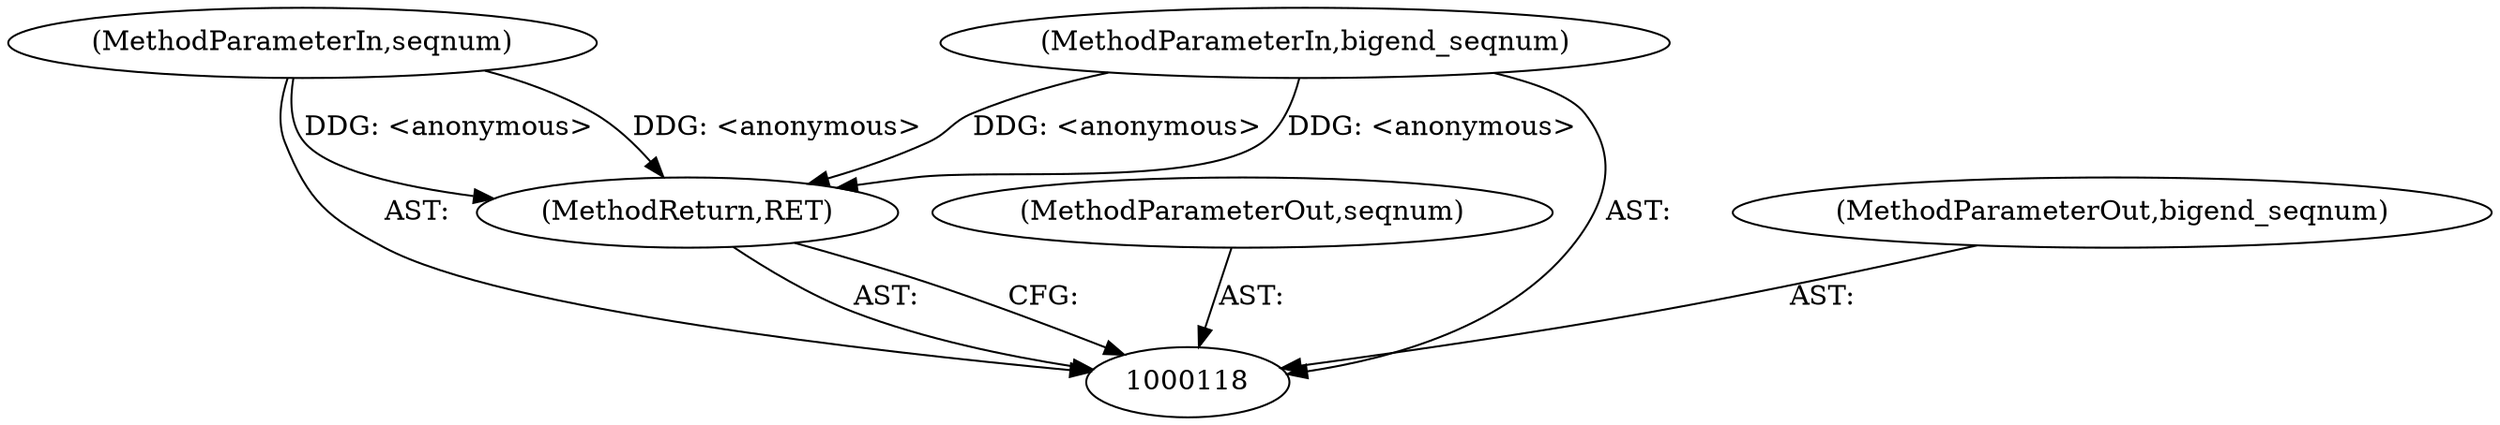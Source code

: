 digraph "0_krb5_e6ae703ae597d798e310368d52b8f38ee11c6a73" {
"1000122" [label="(MethodReturn,RET)"];
"1000119" [label="(MethodParameterIn,seqnum)"];
"1000192" [label="(MethodParameterOut,seqnum)"];
"1000120" [label="(MethodParameterIn,bigend_seqnum)"];
"1000193" [label="(MethodParameterOut,bigend_seqnum)"];
"1000122" -> "1000118"  [label="AST: "];
"1000122" -> "1000118"  [label="CFG: "];
"1000120" -> "1000122"  [label="DDG: <anonymous>"];
"1000119" -> "1000122"  [label="DDG: <anonymous>"];
"1000119" -> "1000118"  [label="AST: "];
"1000119" -> "1000122"  [label="DDG: <anonymous>"];
"1000192" -> "1000118"  [label="AST: "];
"1000120" -> "1000118"  [label="AST: "];
"1000120" -> "1000122"  [label="DDG: <anonymous>"];
"1000193" -> "1000118"  [label="AST: "];
}
